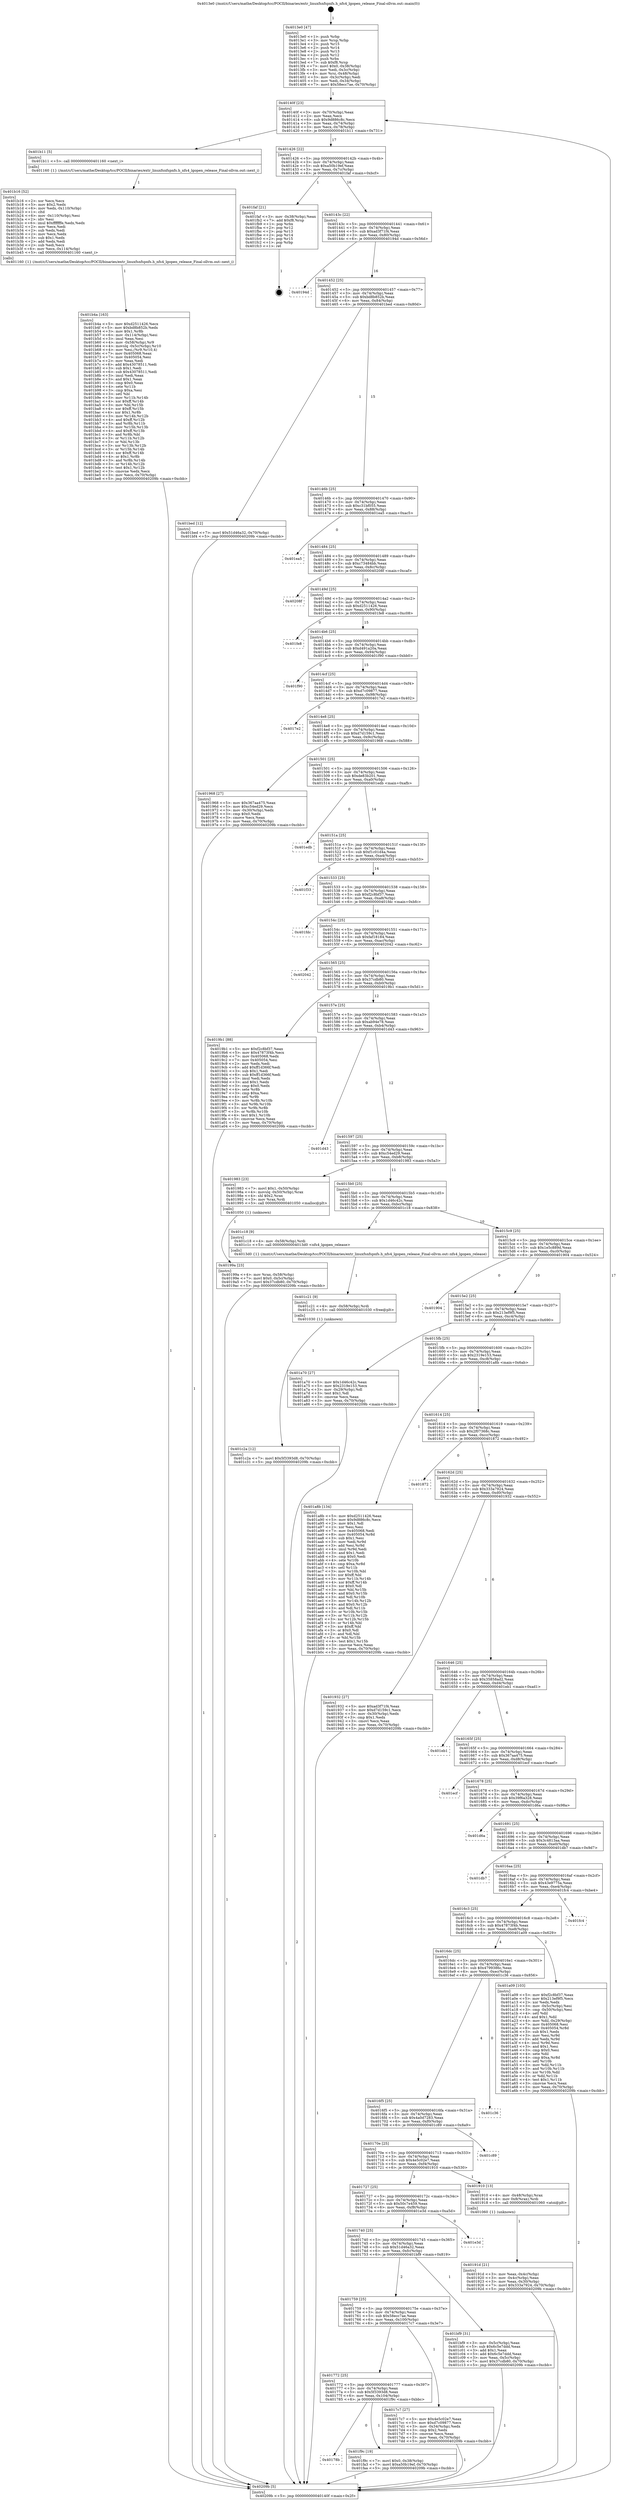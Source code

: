 digraph "0x4013e0" {
  label = "0x4013e0 (/mnt/c/Users/mathe/Desktop/tcc/POCII/binaries/extr_linuxfsnfspnfs.h_nfs4_lgopen_release_Final-ollvm.out::main(0))"
  labelloc = "t"
  node[shape=record]

  Entry [label="",width=0.3,height=0.3,shape=circle,fillcolor=black,style=filled]
  "0x40140f" [label="{
     0x40140f [23]\l
     | [instrs]\l
     &nbsp;&nbsp;0x40140f \<+3\>: mov -0x70(%rbp),%eax\l
     &nbsp;&nbsp;0x401412 \<+2\>: mov %eax,%ecx\l
     &nbsp;&nbsp;0x401414 \<+6\>: sub $0x9d886c8c,%ecx\l
     &nbsp;&nbsp;0x40141a \<+3\>: mov %eax,-0x74(%rbp)\l
     &nbsp;&nbsp;0x40141d \<+3\>: mov %ecx,-0x78(%rbp)\l
     &nbsp;&nbsp;0x401420 \<+6\>: je 0000000000401b11 \<main+0x731\>\l
  }"]
  "0x401b11" [label="{
     0x401b11 [5]\l
     | [instrs]\l
     &nbsp;&nbsp;0x401b11 \<+5\>: call 0000000000401160 \<next_i\>\l
     | [calls]\l
     &nbsp;&nbsp;0x401160 \{1\} (/mnt/c/Users/mathe/Desktop/tcc/POCII/binaries/extr_linuxfsnfspnfs.h_nfs4_lgopen_release_Final-ollvm.out::next_i)\l
  }"]
  "0x401426" [label="{
     0x401426 [22]\l
     | [instrs]\l
     &nbsp;&nbsp;0x401426 \<+5\>: jmp 000000000040142b \<main+0x4b\>\l
     &nbsp;&nbsp;0x40142b \<+3\>: mov -0x74(%rbp),%eax\l
     &nbsp;&nbsp;0x40142e \<+5\>: sub $0xa50b19ef,%eax\l
     &nbsp;&nbsp;0x401433 \<+3\>: mov %eax,-0x7c(%rbp)\l
     &nbsp;&nbsp;0x401436 \<+6\>: je 0000000000401faf \<main+0xbcf\>\l
  }"]
  Exit [label="",width=0.3,height=0.3,shape=circle,fillcolor=black,style=filled,peripheries=2]
  "0x401faf" [label="{
     0x401faf [21]\l
     | [instrs]\l
     &nbsp;&nbsp;0x401faf \<+3\>: mov -0x38(%rbp),%eax\l
     &nbsp;&nbsp;0x401fb2 \<+7\>: add $0xf8,%rsp\l
     &nbsp;&nbsp;0x401fb9 \<+1\>: pop %rbx\l
     &nbsp;&nbsp;0x401fba \<+2\>: pop %r12\l
     &nbsp;&nbsp;0x401fbc \<+2\>: pop %r13\l
     &nbsp;&nbsp;0x401fbe \<+2\>: pop %r14\l
     &nbsp;&nbsp;0x401fc0 \<+2\>: pop %r15\l
     &nbsp;&nbsp;0x401fc2 \<+1\>: pop %rbp\l
     &nbsp;&nbsp;0x401fc3 \<+1\>: ret\l
  }"]
  "0x40143c" [label="{
     0x40143c [22]\l
     | [instrs]\l
     &nbsp;&nbsp;0x40143c \<+5\>: jmp 0000000000401441 \<main+0x61\>\l
     &nbsp;&nbsp;0x401441 \<+3\>: mov -0x74(%rbp),%eax\l
     &nbsp;&nbsp;0x401444 \<+5\>: sub $0xad3f71f4,%eax\l
     &nbsp;&nbsp;0x401449 \<+3\>: mov %eax,-0x80(%rbp)\l
     &nbsp;&nbsp;0x40144c \<+6\>: je 000000000040194d \<main+0x56d\>\l
  }"]
  "0x40178b" [label="{
     0x40178b\l
  }", style=dashed]
  "0x40194d" [label="{
     0x40194d\l
  }", style=dashed]
  "0x401452" [label="{
     0x401452 [25]\l
     | [instrs]\l
     &nbsp;&nbsp;0x401452 \<+5\>: jmp 0000000000401457 \<main+0x77\>\l
     &nbsp;&nbsp;0x401457 \<+3\>: mov -0x74(%rbp),%eax\l
     &nbsp;&nbsp;0x40145a \<+5\>: sub $0xbd8b852b,%eax\l
     &nbsp;&nbsp;0x40145f \<+6\>: mov %eax,-0x84(%rbp)\l
     &nbsp;&nbsp;0x401465 \<+6\>: je 0000000000401bed \<main+0x80d\>\l
  }"]
  "0x401f9c" [label="{
     0x401f9c [19]\l
     | [instrs]\l
     &nbsp;&nbsp;0x401f9c \<+7\>: movl $0x0,-0x38(%rbp)\l
     &nbsp;&nbsp;0x401fa3 \<+7\>: movl $0xa50b19ef,-0x70(%rbp)\l
     &nbsp;&nbsp;0x401faa \<+5\>: jmp 000000000040209b \<main+0xcbb\>\l
  }"]
  "0x401bed" [label="{
     0x401bed [12]\l
     | [instrs]\l
     &nbsp;&nbsp;0x401bed \<+7\>: movl $0x51d46a32,-0x70(%rbp)\l
     &nbsp;&nbsp;0x401bf4 \<+5\>: jmp 000000000040209b \<main+0xcbb\>\l
  }"]
  "0x40146b" [label="{
     0x40146b [25]\l
     | [instrs]\l
     &nbsp;&nbsp;0x40146b \<+5\>: jmp 0000000000401470 \<main+0x90\>\l
     &nbsp;&nbsp;0x401470 \<+3\>: mov -0x74(%rbp),%eax\l
     &nbsp;&nbsp;0x401473 \<+5\>: sub $0xc31bf055,%eax\l
     &nbsp;&nbsp;0x401478 \<+6\>: mov %eax,-0x88(%rbp)\l
     &nbsp;&nbsp;0x40147e \<+6\>: je 0000000000401ea5 \<main+0xac5\>\l
  }"]
  "0x401c2a" [label="{
     0x401c2a [12]\l
     | [instrs]\l
     &nbsp;&nbsp;0x401c2a \<+7\>: movl $0x5f3393d8,-0x70(%rbp)\l
     &nbsp;&nbsp;0x401c31 \<+5\>: jmp 000000000040209b \<main+0xcbb\>\l
  }"]
  "0x401ea5" [label="{
     0x401ea5\l
  }", style=dashed]
  "0x401484" [label="{
     0x401484 [25]\l
     | [instrs]\l
     &nbsp;&nbsp;0x401484 \<+5\>: jmp 0000000000401489 \<main+0xa9\>\l
     &nbsp;&nbsp;0x401489 \<+3\>: mov -0x74(%rbp),%eax\l
     &nbsp;&nbsp;0x40148c \<+5\>: sub $0xc73484bb,%eax\l
     &nbsp;&nbsp;0x401491 \<+6\>: mov %eax,-0x8c(%rbp)\l
     &nbsp;&nbsp;0x401497 \<+6\>: je 000000000040208f \<main+0xcaf\>\l
  }"]
  "0x401c21" [label="{
     0x401c21 [9]\l
     | [instrs]\l
     &nbsp;&nbsp;0x401c21 \<+4\>: mov -0x58(%rbp),%rdi\l
     &nbsp;&nbsp;0x401c25 \<+5\>: call 0000000000401030 \<free@plt\>\l
     | [calls]\l
     &nbsp;&nbsp;0x401030 \{1\} (unknown)\l
  }"]
  "0x40208f" [label="{
     0x40208f\l
  }", style=dashed]
  "0x40149d" [label="{
     0x40149d [25]\l
     | [instrs]\l
     &nbsp;&nbsp;0x40149d \<+5\>: jmp 00000000004014a2 \<main+0xc2\>\l
     &nbsp;&nbsp;0x4014a2 \<+3\>: mov -0x74(%rbp),%eax\l
     &nbsp;&nbsp;0x4014a5 \<+5\>: sub $0xd2511426,%eax\l
     &nbsp;&nbsp;0x4014aa \<+6\>: mov %eax,-0x90(%rbp)\l
     &nbsp;&nbsp;0x4014b0 \<+6\>: je 0000000000401fe8 \<main+0xc08\>\l
  }"]
  "0x401b4a" [label="{
     0x401b4a [163]\l
     | [instrs]\l
     &nbsp;&nbsp;0x401b4a \<+5\>: mov $0xd2511426,%ecx\l
     &nbsp;&nbsp;0x401b4f \<+5\>: mov $0xbd8b852b,%edx\l
     &nbsp;&nbsp;0x401b54 \<+3\>: mov $0x1,%r8b\l
     &nbsp;&nbsp;0x401b57 \<+6\>: mov -0x114(%rbp),%esi\l
     &nbsp;&nbsp;0x401b5d \<+3\>: imul %eax,%esi\l
     &nbsp;&nbsp;0x401b60 \<+4\>: mov -0x58(%rbp),%r9\l
     &nbsp;&nbsp;0x401b64 \<+4\>: movslq -0x5c(%rbp),%r10\l
     &nbsp;&nbsp;0x401b68 \<+4\>: mov %esi,(%r9,%r10,4)\l
     &nbsp;&nbsp;0x401b6c \<+7\>: mov 0x405068,%eax\l
     &nbsp;&nbsp;0x401b73 \<+7\>: mov 0x405054,%esi\l
     &nbsp;&nbsp;0x401b7a \<+2\>: mov %eax,%edi\l
     &nbsp;&nbsp;0x401b7c \<+6\>: add $0x43078511,%edi\l
     &nbsp;&nbsp;0x401b82 \<+3\>: sub $0x1,%edi\l
     &nbsp;&nbsp;0x401b85 \<+6\>: sub $0x43078511,%edi\l
     &nbsp;&nbsp;0x401b8b \<+3\>: imul %edi,%eax\l
     &nbsp;&nbsp;0x401b8e \<+3\>: and $0x1,%eax\l
     &nbsp;&nbsp;0x401b91 \<+3\>: cmp $0x0,%eax\l
     &nbsp;&nbsp;0x401b94 \<+4\>: sete %r11b\l
     &nbsp;&nbsp;0x401b98 \<+3\>: cmp $0xa,%esi\l
     &nbsp;&nbsp;0x401b9b \<+3\>: setl %bl\l
     &nbsp;&nbsp;0x401b9e \<+3\>: mov %r11b,%r14b\l
     &nbsp;&nbsp;0x401ba1 \<+4\>: xor $0xff,%r14b\l
     &nbsp;&nbsp;0x401ba5 \<+3\>: mov %bl,%r15b\l
     &nbsp;&nbsp;0x401ba8 \<+4\>: xor $0xff,%r15b\l
     &nbsp;&nbsp;0x401bac \<+4\>: xor $0x1,%r8b\l
     &nbsp;&nbsp;0x401bb0 \<+3\>: mov %r14b,%r12b\l
     &nbsp;&nbsp;0x401bb3 \<+4\>: and $0xff,%r12b\l
     &nbsp;&nbsp;0x401bb7 \<+3\>: and %r8b,%r11b\l
     &nbsp;&nbsp;0x401bba \<+3\>: mov %r15b,%r13b\l
     &nbsp;&nbsp;0x401bbd \<+4\>: and $0xff,%r13b\l
     &nbsp;&nbsp;0x401bc1 \<+3\>: and %r8b,%bl\l
     &nbsp;&nbsp;0x401bc4 \<+3\>: or %r11b,%r12b\l
     &nbsp;&nbsp;0x401bc7 \<+3\>: or %bl,%r13b\l
     &nbsp;&nbsp;0x401bca \<+3\>: xor %r13b,%r12b\l
     &nbsp;&nbsp;0x401bcd \<+3\>: or %r15b,%r14b\l
     &nbsp;&nbsp;0x401bd0 \<+4\>: xor $0xff,%r14b\l
     &nbsp;&nbsp;0x401bd4 \<+4\>: or $0x1,%r8b\l
     &nbsp;&nbsp;0x401bd8 \<+3\>: and %r8b,%r14b\l
     &nbsp;&nbsp;0x401bdb \<+3\>: or %r14b,%r12b\l
     &nbsp;&nbsp;0x401bde \<+4\>: test $0x1,%r12b\l
     &nbsp;&nbsp;0x401be2 \<+3\>: cmovne %edx,%ecx\l
     &nbsp;&nbsp;0x401be5 \<+3\>: mov %ecx,-0x70(%rbp)\l
     &nbsp;&nbsp;0x401be8 \<+5\>: jmp 000000000040209b \<main+0xcbb\>\l
  }"]
  "0x401fe8" [label="{
     0x401fe8\l
  }", style=dashed]
  "0x4014b6" [label="{
     0x4014b6 [25]\l
     | [instrs]\l
     &nbsp;&nbsp;0x4014b6 \<+5\>: jmp 00000000004014bb \<main+0xdb\>\l
     &nbsp;&nbsp;0x4014bb \<+3\>: mov -0x74(%rbp),%eax\l
     &nbsp;&nbsp;0x4014be \<+5\>: sub $0xd491a20a,%eax\l
     &nbsp;&nbsp;0x4014c3 \<+6\>: mov %eax,-0x94(%rbp)\l
     &nbsp;&nbsp;0x4014c9 \<+6\>: je 0000000000401f90 \<main+0xbb0\>\l
  }"]
  "0x401b16" [label="{
     0x401b16 [52]\l
     | [instrs]\l
     &nbsp;&nbsp;0x401b16 \<+2\>: xor %ecx,%ecx\l
     &nbsp;&nbsp;0x401b18 \<+5\>: mov $0x2,%edx\l
     &nbsp;&nbsp;0x401b1d \<+6\>: mov %edx,-0x110(%rbp)\l
     &nbsp;&nbsp;0x401b23 \<+1\>: cltd\l
     &nbsp;&nbsp;0x401b24 \<+6\>: mov -0x110(%rbp),%esi\l
     &nbsp;&nbsp;0x401b2a \<+2\>: idiv %esi\l
     &nbsp;&nbsp;0x401b2c \<+6\>: imul $0xfffffffe,%edx,%edx\l
     &nbsp;&nbsp;0x401b32 \<+2\>: mov %ecx,%edi\l
     &nbsp;&nbsp;0x401b34 \<+2\>: sub %edx,%edi\l
     &nbsp;&nbsp;0x401b36 \<+2\>: mov %ecx,%edx\l
     &nbsp;&nbsp;0x401b38 \<+3\>: sub $0x1,%edx\l
     &nbsp;&nbsp;0x401b3b \<+2\>: add %edx,%edi\l
     &nbsp;&nbsp;0x401b3d \<+2\>: sub %edi,%ecx\l
     &nbsp;&nbsp;0x401b3f \<+6\>: mov %ecx,-0x114(%rbp)\l
     &nbsp;&nbsp;0x401b45 \<+5\>: call 0000000000401160 \<next_i\>\l
     | [calls]\l
     &nbsp;&nbsp;0x401160 \{1\} (/mnt/c/Users/mathe/Desktop/tcc/POCII/binaries/extr_linuxfsnfspnfs.h_nfs4_lgopen_release_Final-ollvm.out::next_i)\l
  }"]
  "0x401f90" [label="{
     0x401f90\l
  }", style=dashed]
  "0x4014cf" [label="{
     0x4014cf [25]\l
     | [instrs]\l
     &nbsp;&nbsp;0x4014cf \<+5\>: jmp 00000000004014d4 \<main+0xf4\>\l
     &nbsp;&nbsp;0x4014d4 \<+3\>: mov -0x74(%rbp),%eax\l
     &nbsp;&nbsp;0x4014d7 \<+5\>: sub $0xd7c09877,%eax\l
     &nbsp;&nbsp;0x4014dc \<+6\>: mov %eax,-0x98(%rbp)\l
     &nbsp;&nbsp;0x4014e2 \<+6\>: je 00000000004017e2 \<main+0x402\>\l
  }"]
  "0x40199a" [label="{
     0x40199a [23]\l
     | [instrs]\l
     &nbsp;&nbsp;0x40199a \<+4\>: mov %rax,-0x58(%rbp)\l
     &nbsp;&nbsp;0x40199e \<+7\>: movl $0x0,-0x5c(%rbp)\l
     &nbsp;&nbsp;0x4019a5 \<+7\>: movl $0x37cdb80,-0x70(%rbp)\l
     &nbsp;&nbsp;0x4019ac \<+5\>: jmp 000000000040209b \<main+0xcbb\>\l
  }"]
  "0x4017e2" [label="{
     0x4017e2\l
  }", style=dashed]
  "0x4014e8" [label="{
     0x4014e8 [25]\l
     | [instrs]\l
     &nbsp;&nbsp;0x4014e8 \<+5\>: jmp 00000000004014ed \<main+0x10d\>\l
     &nbsp;&nbsp;0x4014ed \<+3\>: mov -0x74(%rbp),%eax\l
     &nbsp;&nbsp;0x4014f0 \<+5\>: sub $0xd7d159c1,%eax\l
     &nbsp;&nbsp;0x4014f5 \<+6\>: mov %eax,-0x9c(%rbp)\l
     &nbsp;&nbsp;0x4014fb \<+6\>: je 0000000000401968 \<main+0x588\>\l
  }"]
  "0x40191d" [label="{
     0x40191d [21]\l
     | [instrs]\l
     &nbsp;&nbsp;0x40191d \<+3\>: mov %eax,-0x4c(%rbp)\l
     &nbsp;&nbsp;0x401920 \<+3\>: mov -0x4c(%rbp),%eax\l
     &nbsp;&nbsp;0x401923 \<+3\>: mov %eax,-0x30(%rbp)\l
     &nbsp;&nbsp;0x401926 \<+7\>: movl $0x333a7924,-0x70(%rbp)\l
     &nbsp;&nbsp;0x40192d \<+5\>: jmp 000000000040209b \<main+0xcbb\>\l
  }"]
  "0x401968" [label="{
     0x401968 [27]\l
     | [instrs]\l
     &nbsp;&nbsp;0x401968 \<+5\>: mov $0x367aa475,%eax\l
     &nbsp;&nbsp;0x40196d \<+5\>: mov $0xc54ed29,%ecx\l
     &nbsp;&nbsp;0x401972 \<+3\>: mov -0x30(%rbp),%edx\l
     &nbsp;&nbsp;0x401975 \<+3\>: cmp $0x0,%edx\l
     &nbsp;&nbsp;0x401978 \<+3\>: cmove %ecx,%eax\l
     &nbsp;&nbsp;0x40197b \<+3\>: mov %eax,-0x70(%rbp)\l
     &nbsp;&nbsp;0x40197e \<+5\>: jmp 000000000040209b \<main+0xcbb\>\l
  }"]
  "0x401501" [label="{
     0x401501 [25]\l
     | [instrs]\l
     &nbsp;&nbsp;0x401501 \<+5\>: jmp 0000000000401506 \<main+0x126\>\l
     &nbsp;&nbsp;0x401506 \<+3\>: mov -0x74(%rbp),%eax\l
     &nbsp;&nbsp;0x401509 \<+5\>: sub $0xde83b201,%eax\l
     &nbsp;&nbsp;0x40150e \<+6\>: mov %eax,-0xa0(%rbp)\l
     &nbsp;&nbsp;0x401514 \<+6\>: je 0000000000401edb \<main+0xafb\>\l
  }"]
  "0x4013e0" [label="{
     0x4013e0 [47]\l
     | [instrs]\l
     &nbsp;&nbsp;0x4013e0 \<+1\>: push %rbp\l
     &nbsp;&nbsp;0x4013e1 \<+3\>: mov %rsp,%rbp\l
     &nbsp;&nbsp;0x4013e4 \<+2\>: push %r15\l
     &nbsp;&nbsp;0x4013e6 \<+2\>: push %r14\l
     &nbsp;&nbsp;0x4013e8 \<+2\>: push %r13\l
     &nbsp;&nbsp;0x4013ea \<+2\>: push %r12\l
     &nbsp;&nbsp;0x4013ec \<+1\>: push %rbx\l
     &nbsp;&nbsp;0x4013ed \<+7\>: sub $0xf8,%rsp\l
     &nbsp;&nbsp;0x4013f4 \<+7\>: movl $0x0,-0x38(%rbp)\l
     &nbsp;&nbsp;0x4013fb \<+3\>: mov %edi,-0x3c(%rbp)\l
     &nbsp;&nbsp;0x4013fe \<+4\>: mov %rsi,-0x48(%rbp)\l
     &nbsp;&nbsp;0x401402 \<+3\>: mov -0x3c(%rbp),%edi\l
     &nbsp;&nbsp;0x401405 \<+3\>: mov %edi,-0x34(%rbp)\l
     &nbsp;&nbsp;0x401408 \<+7\>: movl $0x58ecc7ae,-0x70(%rbp)\l
  }"]
  "0x401edb" [label="{
     0x401edb\l
  }", style=dashed]
  "0x40151a" [label="{
     0x40151a [25]\l
     | [instrs]\l
     &nbsp;&nbsp;0x40151a \<+5\>: jmp 000000000040151f \<main+0x13f\>\l
     &nbsp;&nbsp;0x40151f \<+3\>: mov -0x74(%rbp),%eax\l
     &nbsp;&nbsp;0x401522 \<+5\>: sub $0xf1c01d4a,%eax\l
     &nbsp;&nbsp;0x401527 \<+6\>: mov %eax,-0xa4(%rbp)\l
     &nbsp;&nbsp;0x40152d \<+6\>: je 0000000000401f33 \<main+0xb53\>\l
  }"]
  "0x40209b" [label="{
     0x40209b [5]\l
     | [instrs]\l
     &nbsp;&nbsp;0x40209b \<+5\>: jmp 000000000040140f \<main+0x2f\>\l
  }"]
  "0x401f33" [label="{
     0x401f33\l
  }", style=dashed]
  "0x401533" [label="{
     0x401533 [25]\l
     | [instrs]\l
     &nbsp;&nbsp;0x401533 \<+5\>: jmp 0000000000401538 \<main+0x158\>\l
     &nbsp;&nbsp;0x401538 \<+3\>: mov -0x74(%rbp),%eax\l
     &nbsp;&nbsp;0x40153b \<+5\>: sub $0xf2c8bf37,%eax\l
     &nbsp;&nbsp;0x401540 \<+6\>: mov %eax,-0xa8(%rbp)\l
     &nbsp;&nbsp;0x401546 \<+6\>: je 0000000000401fdc \<main+0xbfc\>\l
  }"]
  "0x401772" [label="{
     0x401772 [25]\l
     | [instrs]\l
     &nbsp;&nbsp;0x401772 \<+5\>: jmp 0000000000401777 \<main+0x397\>\l
     &nbsp;&nbsp;0x401777 \<+3\>: mov -0x74(%rbp),%eax\l
     &nbsp;&nbsp;0x40177a \<+5\>: sub $0x5f3393d8,%eax\l
     &nbsp;&nbsp;0x40177f \<+6\>: mov %eax,-0x104(%rbp)\l
     &nbsp;&nbsp;0x401785 \<+6\>: je 0000000000401f9c \<main+0xbbc\>\l
  }"]
  "0x401fdc" [label="{
     0x401fdc\l
  }", style=dashed]
  "0x40154c" [label="{
     0x40154c [25]\l
     | [instrs]\l
     &nbsp;&nbsp;0x40154c \<+5\>: jmp 0000000000401551 \<main+0x171\>\l
     &nbsp;&nbsp;0x401551 \<+3\>: mov -0x74(%rbp),%eax\l
     &nbsp;&nbsp;0x401554 \<+5\>: sub $0xfaf18184,%eax\l
     &nbsp;&nbsp;0x401559 \<+6\>: mov %eax,-0xac(%rbp)\l
     &nbsp;&nbsp;0x40155f \<+6\>: je 0000000000402042 \<main+0xc62\>\l
  }"]
  "0x4017c7" [label="{
     0x4017c7 [27]\l
     | [instrs]\l
     &nbsp;&nbsp;0x4017c7 \<+5\>: mov $0x4e5c02e7,%eax\l
     &nbsp;&nbsp;0x4017cc \<+5\>: mov $0xd7c09877,%ecx\l
     &nbsp;&nbsp;0x4017d1 \<+3\>: mov -0x34(%rbp),%edx\l
     &nbsp;&nbsp;0x4017d4 \<+3\>: cmp $0x2,%edx\l
     &nbsp;&nbsp;0x4017d7 \<+3\>: cmovne %ecx,%eax\l
     &nbsp;&nbsp;0x4017da \<+3\>: mov %eax,-0x70(%rbp)\l
     &nbsp;&nbsp;0x4017dd \<+5\>: jmp 000000000040209b \<main+0xcbb\>\l
  }"]
  "0x402042" [label="{
     0x402042\l
  }", style=dashed]
  "0x401565" [label="{
     0x401565 [25]\l
     | [instrs]\l
     &nbsp;&nbsp;0x401565 \<+5\>: jmp 000000000040156a \<main+0x18a\>\l
     &nbsp;&nbsp;0x40156a \<+3\>: mov -0x74(%rbp),%eax\l
     &nbsp;&nbsp;0x40156d \<+5\>: sub $0x37cdb80,%eax\l
     &nbsp;&nbsp;0x401572 \<+6\>: mov %eax,-0xb0(%rbp)\l
     &nbsp;&nbsp;0x401578 \<+6\>: je 00000000004019b1 \<main+0x5d1\>\l
  }"]
  "0x401759" [label="{
     0x401759 [25]\l
     | [instrs]\l
     &nbsp;&nbsp;0x401759 \<+5\>: jmp 000000000040175e \<main+0x37e\>\l
     &nbsp;&nbsp;0x40175e \<+3\>: mov -0x74(%rbp),%eax\l
     &nbsp;&nbsp;0x401761 \<+5\>: sub $0x58ecc7ae,%eax\l
     &nbsp;&nbsp;0x401766 \<+6\>: mov %eax,-0x100(%rbp)\l
     &nbsp;&nbsp;0x40176c \<+6\>: je 00000000004017c7 \<main+0x3e7\>\l
  }"]
  "0x4019b1" [label="{
     0x4019b1 [88]\l
     | [instrs]\l
     &nbsp;&nbsp;0x4019b1 \<+5\>: mov $0xf2c8bf37,%eax\l
     &nbsp;&nbsp;0x4019b6 \<+5\>: mov $0x47873f4b,%ecx\l
     &nbsp;&nbsp;0x4019bb \<+7\>: mov 0x405068,%edx\l
     &nbsp;&nbsp;0x4019c2 \<+7\>: mov 0x405054,%esi\l
     &nbsp;&nbsp;0x4019c9 \<+2\>: mov %edx,%edi\l
     &nbsp;&nbsp;0x4019cb \<+6\>: add $0xff1d366f,%edi\l
     &nbsp;&nbsp;0x4019d1 \<+3\>: sub $0x1,%edi\l
     &nbsp;&nbsp;0x4019d4 \<+6\>: sub $0xff1d366f,%edi\l
     &nbsp;&nbsp;0x4019da \<+3\>: imul %edi,%edx\l
     &nbsp;&nbsp;0x4019dd \<+3\>: and $0x1,%edx\l
     &nbsp;&nbsp;0x4019e0 \<+3\>: cmp $0x0,%edx\l
     &nbsp;&nbsp;0x4019e3 \<+4\>: sete %r8b\l
     &nbsp;&nbsp;0x4019e7 \<+3\>: cmp $0xa,%esi\l
     &nbsp;&nbsp;0x4019ea \<+4\>: setl %r9b\l
     &nbsp;&nbsp;0x4019ee \<+3\>: mov %r8b,%r10b\l
     &nbsp;&nbsp;0x4019f1 \<+3\>: and %r9b,%r10b\l
     &nbsp;&nbsp;0x4019f4 \<+3\>: xor %r9b,%r8b\l
     &nbsp;&nbsp;0x4019f7 \<+3\>: or %r8b,%r10b\l
     &nbsp;&nbsp;0x4019fa \<+4\>: test $0x1,%r10b\l
     &nbsp;&nbsp;0x4019fe \<+3\>: cmovne %ecx,%eax\l
     &nbsp;&nbsp;0x401a01 \<+3\>: mov %eax,-0x70(%rbp)\l
     &nbsp;&nbsp;0x401a04 \<+5\>: jmp 000000000040209b \<main+0xcbb\>\l
  }"]
  "0x40157e" [label="{
     0x40157e [25]\l
     | [instrs]\l
     &nbsp;&nbsp;0x40157e \<+5\>: jmp 0000000000401583 \<main+0x1a3\>\l
     &nbsp;&nbsp;0x401583 \<+3\>: mov -0x74(%rbp),%eax\l
     &nbsp;&nbsp;0x401586 \<+5\>: sub $0xab94e78,%eax\l
     &nbsp;&nbsp;0x40158b \<+6\>: mov %eax,-0xb4(%rbp)\l
     &nbsp;&nbsp;0x401591 \<+6\>: je 0000000000401d43 \<main+0x963\>\l
  }"]
  "0x401bf9" [label="{
     0x401bf9 [31]\l
     | [instrs]\l
     &nbsp;&nbsp;0x401bf9 \<+3\>: mov -0x5c(%rbp),%eax\l
     &nbsp;&nbsp;0x401bfc \<+5\>: sub $0x6c5e7ddd,%eax\l
     &nbsp;&nbsp;0x401c01 \<+3\>: add $0x1,%eax\l
     &nbsp;&nbsp;0x401c04 \<+5\>: add $0x6c5e7ddd,%eax\l
     &nbsp;&nbsp;0x401c09 \<+3\>: mov %eax,-0x5c(%rbp)\l
     &nbsp;&nbsp;0x401c0c \<+7\>: movl $0x37cdb80,-0x70(%rbp)\l
     &nbsp;&nbsp;0x401c13 \<+5\>: jmp 000000000040209b \<main+0xcbb\>\l
  }"]
  "0x401d43" [label="{
     0x401d43\l
  }", style=dashed]
  "0x401597" [label="{
     0x401597 [25]\l
     | [instrs]\l
     &nbsp;&nbsp;0x401597 \<+5\>: jmp 000000000040159c \<main+0x1bc\>\l
     &nbsp;&nbsp;0x40159c \<+3\>: mov -0x74(%rbp),%eax\l
     &nbsp;&nbsp;0x40159f \<+5\>: sub $0xc54ed29,%eax\l
     &nbsp;&nbsp;0x4015a4 \<+6\>: mov %eax,-0xb8(%rbp)\l
     &nbsp;&nbsp;0x4015aa \<+6\>: je 0000000000401983 \<main+0x5a3\>\l
  }"]
  "0x401740" [label="{
     0x401740 [25]\l
     | [instrs]\l
     &nbsp;&nbsp;0x401740 \<+5\>: jmp 0000000000401745 \<main+0x365\>\l
     &nbsp;&nbsp;0x401745 \<+3\>: mov -0x74(%rbp),%eax\l
     &nbsp;&nbsp;0x401748 \<+5\>: sub $0x51d46a32,%eax\l
     &nbsp;&nbsp;0x40174d \<+6\>: mov %eax,-0xfc(%rbp)\l
     &nbsp;&nbsp;0x401753 \<+6\>: je 0000000000401bf9 \<main+0x819\>\l
  }"]
  "0x401983" [label="{
     0x401983 [23]\l
     | [instrs]\l
     &nbsp;&nbsp;0x401983 \<+7\>: movl $0x1,-0x50(%rbp)\l
     &nbsp;&nbsp;0x40198a \<+4\>: movslq -0x50(%rbp),%rax\l
     &nbsp;&nbsp;0x40198e \<+4\>: shl $0x2,%rax\l
     &nbsp;&nbsp;0x401992 \<+3\>: mov %rax,%rdi\l
     &nbsp;&nbsp;0x401995 \<+5\>: call 0000000000401050 \<malloc@plt\>\l
     | [calls]\l
     &nbsp;&nbsp;0x401050 \{1\} (unknown)\l
  }"]
  "0x4015b0" [label="{
     0x4015b0 [25]\l
     | [instrs]\l
     &nbsp;&nbsp;0x4015b0 \<+5\>: jmp 00000000004015b5 \<main+0x1d5\>\l
     &nbsp;&nbsp;0x4015b5 \<+3\>: mov -0x74(%rbp),%eax\l
     &nbsp;&nbsp;0x4015b8 \<+5\>: sub $0x1d46c42c,%eax\l
     &nbsp;&nbsp;0x4015bd \<+6\>: mov %eax,-0xbc(%rbp)\l
     &nbsp;&nbsp;0x4015c3 \<+6\>: je 0000000000401c18 \<main+0x838\>\l
  }"]
  "0x401e3d" [label="{
     0x401e3d\l
  }", style=dashed]
  "0x401c18" [label="{
     0x401c18 [9]\l
     | [instrs]\l
     &nbsp;&nbsp;0x401c18 \<+4\>: mov -0x58(%rbp),%rdi\l
     &nbsp;&nbsp;0x401c1c \<+5\>: call 00000000004013d0 \<nfs4_lgopen_release\>\l
     | [calls]\l
     &nbsp;&nbsp;0x4013d0 \{1\} (/mnt/c/Users/mathe/Desktop/tcc/POCII/binaries/extr_linuxfsnfspnfs.h_nfs4_lgopen_release_Final-ollvm.out::nfs4_lgopen_release)\l
  }"]
  "0x4015c9" [label="{
     0x4015c9 [25]\l
     | [instrs]\l
     &nbsp;&nbsp;0x4015c9 \<+5\>: jmp 00000000004015ce \<main+0x1ee\>\l
     &nbsp;&nbsp;0x4015ce \<+3\>: mov -0x74(%rbp),%eax\l
     &nbsp;&nbsp;0x4015d1 \<+5\>: sub $0x1e5c889d,%eax\l
     &nbsp;&nbsp;0x4015d6 \<+6\>: mov %eax,-0xc0(%rbp)\l
     &nbsp;&nbsp;0x4015dc \<+6\>: je 0000000000401904 \<main+0x524\>\l
  }"]
  "0x401727" [label="{
     0x401727 [25]\l
     | [instrs]\l
     &nbsp;&nbsp;0x401727 \<+5\>: jmp 000000000040172c \<main+0x34c\>\l
     &nbsp;&nbsp;0x40172c \<+3\>: mov -0x74(%rbp),%eax\l
     &nbsp;&nbsp;0x40172f \<+5\>: sub $0x50c7e459,%eax\l
     &nbsp;&nbsp;0x401734 \<+6\>: mov %eax,-0xf8(%rbp)\l
     &nbsp;&nbsp;0x40173a \<+6\>: je 0000000000401e3d \<main+0xa5d\>\l
  }"]
  "0x401904" [label="{
     0x401904\l
  }", style=dashed]
  "0x4015e2" [label="{
     0x4015e2 [25]\l
     | [instrs]\l
     &nbsp;&nbsp;0x4015e2 \<+5\>: jmp 00000000004015e7 \<main+0x207\>\l
     &nbsp;&nbsp;0x4015e7 \<+3\>: mov -0x74(%rbp),%eax\l
     &nbsp;&nbsp;0x4015ea \<+5\>: sub $0x213ef9f5,%eax\l
     &nbsp;&nbsp;0x4015ef \<+6\>: mov %eax,-0xc4(%rbp)\l
     &nbsp;&nbsp;0x4015f5 \<+6\>: je 0000000000401a70 \<main+0x690\>\l
  }"]
  "0x401910" [label="{
     0x401910 [13]\l
     | [instrs]\l
     &nbsp;&nbsp;0x401910 \<+4\>: mov -0x48(%rbp),%rax\l
     &nbsp;&nbsp;0x401914 \<+4\>: mov 0x8(%rax),%rdi\l
     &nbsp;&nbsp;0x401918 \<+5\>: call 0000000000401060 \<atoi@plt\>\l
     | [calls]\l
     &nbsp;&nbsp;0x401060 \{1\} (unknown)\l
  }"]
  "0x401a70" [label="{
     0x401a70 [27]\l
     | [instrs]\l
     &nbsp;&nbsp;0x401a70 \<+5\>: mov $0x1d46c42c,%eax\l
     &nbsp;&nbsp;0x401a75 \<+5\>: mov $0x2319e153,%ecx\l
     &nbsp;&nbsp;0x401a7a \<+3\>: mov -0x29(%rbp),%dl\l
     &nbsp;&nbsp;0x401a7d \<+3\>: test $0x1,%dl\l
     &nbsp;&nbsp;0x401a80 \<+3\>: cmovne %ecx,%eax\l
     &nbsp;&nbsp;0x401a83 \<+3\>: mov %eax,-0x70(%rbp)\l
     &nbsp;&nbsp;0x401a86 \<+5\>: jmp 000000000040209b \<main+0xcbb\>\l
  }"]
  "0x4015fb" [label="{
     0x4015fb [25]\l
     | [instrs]\l
     &nbsp;&nbsp;0x4015fb \<+5\>: jmp 0000000000401600 \<main+0x220\>\l
     &nbsp;&nbsp;0x401600 \<+3\>: mov -0x74(%rbp),%eax\l
     &nbsp;&nbsp;0x401603 \<+5\>: sub $0x2319e153,%eax\l
     &nbsp;&nbsp;0x401608 \<+6\>: mov %eax,-0xc8(%rbp)\l
     &nbsp;&nbsp;0x40160e \<+6\>: je 0000000000401a8b \<main+0x6ab\>\l
  }"]
  "0x40170e" [label="{
     0x40170e [25]\l
     | [instrs]\l
     &nbsp;&nbsp;0x40170e \<+5\>: jmp 0000000000401713 \<main+0x333\>\l
     &nbsp;&nbsp;0x401713 \<+3\>: mov -0x74(%rbp),%eax\l
     &nbsp;&nbsp;0x401716 \<+5\>: sub $0x4e5c02e7,%eax\l
     &nbsp;&nbsp;0x40171b \<+6\>: mov %eax,-0xf4(%rbp)\l
     &nbsp;&nbsp;0x401721 \<+6\>: je 0000000000401910 \<main+0x530\>\l
  }"]
  "0x401a8b" [label="{
     0x401a8b [134]\l
     | [instrs]\l
     &nbsp;&nbsp;0x401a8b \<+5\>: mov $0xd2511426,%eax\l
     &nbsp;&nbsp;0x401a90 \<+5\>: mov $0x9d886c8c,%ecx\l
     &nbsp;&nbsp;0x401a95 \<+2\>: mov $0x1,%dl\l
     &nbsp;&nbsp;0x401a97 \<+2\>: xor %esi,%esi\l
     &nbsp;&nbsp;0x401a99 \<+7\>: mov 0x405068,%edi\l
     &nbsp;&nbsp;0x401aa0 \<+8\>: mov 0x405054,%r8d\l
     &nbsp;&nbsp;0x401aa8 \<+3\>: sub $0x1,%esi\l
     &nbsp;&nbsp;0x401aab \<+3\>: mov %edi,%r9d\l
     &nbsp;&nbsp;0x401aae \<+3\>: add %esi,%r9d\l
     &nbsp;&nbsp;0x401ab1 \<+4\>: imul %r9d,%edi\l
     &nbsp;&nbsp;0x401ab5 \<+3\>: and $0x1,%edi\l
     &nbsp;&nbsp;0x401ab8 \<+3\>: cmp $0x0,%edi\l
     &nbsp;&nbsp;0x401abb \<+4\>: sete %r10b\l
     &nbsp;&nbsp;0x401abf \<+4\>: cmp $0xa,%r8d\l
     &nbsp;&nbsp;0x401ac3 \<+4\>: setl %r11b\l
     &nbsp;&nbsp;0x401ac7 \<+3\>: mov %r10b,%bl\l
     &nbsp;&nbsp;0x401aca \<+3\>: xor $0xff,%bl\l
     &nbsp;&nbsp;0x401acd \<+3\>: mov %r11b,%r14b\l
     &nbsp;&nbsp;0x401ad0 \<+4\>: xor $0xff,%r14b\l
     &nbsp;&nbsp;0x401ad4 \<+3\>: xor $0x0,%dl\l
     &nbsp;&nbsp;0x401ad7 \<+3\>: mov %bl,%r15b\l
     &nbsp;&nbsp;0x401ada \<+4\>: and $0x0,%r15b\l
     &nbsp;&nbsp;0x401ade \<+3\>: and %dl,%r10b\l
     &nbsp;&nbsp;0x401ae1 \<+3\>: mov %r14b,%r12b\l
     &nbsp;&nbsp;0x401ae4 \<+4\>: and $0x0,%r12b\l
     &nbsp;&nbsp;0x401ae8 \<+3\>: and %dl,%r11b\l
     &nbsp;&nbsp;0x401aeb \<+3\>: or %r10b,%r15b\l
     &nbsp;&nbsp;0x401aee \<+3\>: or %r11b,%r12b\l
     &nbsp;&nbsp;0x401af1 \<+3\>: xor %r12b,%r15b\l
     &nbsp;&nbsp;0x401af4 \<+3\>: or %r14b,%bl\l
     &nbsp;&nbsp;0x401af7 \<+3\>: xor $0xff,%bl\l
     &nbsp;&nbsp;0x401afa \<+3\>: or $0x0,%dl\l
     &nbsp;&nbsp;0x401afd \<+2\>: and %dl,%bl\l
     &nbsp;&nbsp;0x401aff \<+3\>: or %bl,%r15b\l
     &nbsp;&nbsp;0x401b02 \<+4\>: test $0x1,%r15b\l
     &nbsp;&nbsp;0x401b06 \<+3\>: cmovne %ecx,%eax\l
     &nbsp;&nbsp;0x401b09 \<+3\>: mov %eax,-0x70(%rbp)\l
     &nbsp;&nbsp;0x401b0c \<+5\>: jmp 000000000040209b \<main+0xcbb\>\l
  }"]
  "0x401614" [label="{
     0x401614 [25]\l
     | [instrs]\l
     &nbsp;&nbsp;0x401614 \<+5\>: jmp 0000000000401619 \<main+0x239\>\l
     &nbsp;&nbsp;0x401619 \<+3\>: mov -0x74(%rbp),%eax\l
     &nbsp;&nbsp;0x40161c \<+5\>: sub $0x2f07368c,%eax\l
     &nbsp;&nbsp;0x401621 \<+6\>: mov %eax,-0xcc(%rbp)\l
     &nbsp;&nbsp;0x401627 \<+6\>: je 0000000000401872 \<main+0x492\>\l
  }"]
  "0x401c89" [label="{
     0x401c89\l
  }", style=dashed]
  "0x401872" [label="{
     0x401872\l
  }", style=dashed]
  "0x40162d" [label="{
     0x40162d [25]\l
     | [instrs]\l
     &nbsp;&nbsp;0x40162d \<+5\>: jmp 0000000000401632 \<main+0x252\>\l
     &nbsp;&nbsp;0x401632 \<+3\>: mov -0x74(%rbp),%eax\l
     &nbsp;&nbsp;0x401635 \<+5\>: sub $0x333a7924,%eax\l
     &nbsp;&nbsp;0x40163a \<+6\>: mov %eax,-0xd0(%rbp)\l
     &nbsp;&nbsp;0x401640 \<+6\>: je 0000000000401932 \<main+0x552\>\l
  }"]
  "0x4016f5" [label="{
     0x4016f5 [25]\l
     | [instrs]\l
     &nbsp;&nbsp;0x4016f5 \<+5\>: jmp 00000000004016fa \<main+0x31a\>\l
     &nbsp;&nbsp;0x4016fa \<+3\>: mov -0x74(%rbp),%eax\l
     &nbsp;&nbsp;0x4016fd \<+5\>: sub $0x4a0d7283,%eax\l
     &nbsp;&nbsp;0x401702 \<+6\>: mov %eax,-0xf0(%rbp)\l
     &nbsp;&nbsp;0x401708 \<+6\>: je 0000000000401c89 \<main+0x8a9\>\l
  }"]
  "0x401932" [label="{
     0x401932 [27]\l
     | [instrs]\l
     &nbsp;&nbsp;0x401932 \<+5\>: mov $0xad3f71f4,%eax\l
     &nbsp;&nbsp;0x401937 \<+5\>: mov $0xd7d159c1,%ecx\l
     &nbsp;&nbsp;0x40193c \<+3\>: mov -0x30(%rbp),%edx\l
     &nbsp;&nbsp;0x40193f \<+3\>: cmp $0x1,%edx\l
     &nbsp;&nbsp;0x401942 \<+3\>: cmovl %ecx,%eax\l
     &nbsp;&nbsp;0x401945 \<+3\>: mov %eax,-0x70(%rbp)\l
     &nbsp;&nbsp;0x401948 \<+5\>: jmp 000000000040209b \<main+0xcbb\>\l
  }"]
  "0x401646" [label="{
     0x401646 [25]\l
     | [instrs]\l
     &nbsp;&nbsp;0x401646 \<+5\>: jmp 000000000040164b \<main+0x26b\>\l
     &nbsp;&nbsp;0x40164b \<+3\>: mov -0x74(%rbp),%eax\l
     &nbsp;&nbsp;0x40164e \<+5\>: sub $0x35858ad2,%eax\l
     &nbsp;&nbsp;0x401653 \<+6\>: mov %eax,-0xd4(%rbp)\l
     &nbsp;&nbsp;0x401659 \<+6\>: je 0000000000401eb1 \<main+0xad1\>\l
  }"]
  "0x401c36" [label="{
     0x401c36\l
  }", style=dashed]
  "0x401eb1" [label="{
     0x401eb1\l
  }", style=dashed]
  "0x40165f" [label="{
     0x40165f [25]\l
     | [instrs]\l
     &nbsp;&nbsp;0x40165f \<+5\>: jmp 0000000000401664 \<main+0x284\>\l
     &nbsp;&nbsp;0x401664 \<+3\>: mov -0x74(%rbp),%eax\l
     &nbsp;&nbsp;0x401667 \<+5\>: sub $0x367aa475,%eax\l
     &nbsp;&nbsp;0x40166c \<+6\>: mov %eax,-0xd8(%rbp)\l
     &nbsp;&nbsp;0x401672 \<+6\>: je 0000000000401ecf \<main+0xaef\>\l
  }"]
  "0x4016dc" [label="{
     0x4016dc [25]\l
     | [instrs]\l
     &nbsp;&nbsp;0x4016dc \<+5\>: jmp 00000000004016e1 \<main+0x301\>\l
     &nbsp;&nbsp;0x4016e1 \<+3\>: mov -0x74(%rbp),%eax\l
     &nbsp;&nbsp;0x4016e4 \<+5\>: sub $0x4799386c,%eax\l
     &nbsp;&nbsp;0x4016e9 \<+6\>: mov %eax,-0xec(%rbp)\l
     &nbsp;&nbsp;0x4016ef \<+6\>: je 0000000000401c36 \<main+0x856\>\l
  }"]
  "0x401ecf" [label="{
     0x401ecf\l
  }", style=dashed]
  "0x401678" [label="{
     0x401678 [25]\l
     | [instrs]\l
     &nbsp;&nbsp;0x401678 \<+5\>: jmp 000000000040167d \<main+0x29d\>\l
     &nbsp;&nbsp;0x40167d \<+3\>: mov -0x74(%rbp),%eax\l
     &nbsp;&nbsp;0x401680 \<+5\>: sub $0x39f6a328,%eax\l
     &nbsp;&nbsp;0x401685 \<+6\>: mov %eax,-0xdc(%rbp)\l
     &nbsp;&nbsp;0x40168b \<+6\>: je 0000000000401d6a \<main+0x98a\>\l
  }"]
  "0x401a09" [label="{
     0x401a09 [103]\l
     | [instrs]\l
     &nbsp;&nbsp;0x401a09 \<+5\>: mov $0xf2c8bf37,%eax\l
     &nbsp;&nbsp;0x401a0e \<+5\>: mov $0x213ef9f5,%ecx\l
     &nbsp;&nbsp;0x401a13 \<+2\>: xor %edx,%edx\l
     &nbsp;&nbsp;0x401a15 \<+3\>: mov -0x5c(%rbp),%esi\l
     &nbsp;&nbsp;0x401a18 \<+3\>: cmp -0x50(%rbp),%esi\l
     &nbsp;&nbsp;0x401a1b \<+4\>: setl %dil\l
     &nbsp;&nbsp;0x401a1f \<+4\>: and $0x1,%dil\l
     &nbsp;&nbsp;0x401a23 \<+4\>: mov %dil,-0x29(%rbp)\l
     &nbsp;&nbsp;0x401a27 \<+7\>: mov 0x405068,%esi\l
     &nbsp;&nbsp;0x401a2e \<+8\>: mov 0x405054,%r8d\l
     &nbsp;&nbsp;0x401a36 \<+3\>: sub $0x1,%edx\l
     &nbsp;&nbsp;0x401a39 \<+3\>: mov %esi,%r9d\l
     &nbsp;&nbsp;0x401a3c \<+3\>: add %edx,%r9d\l
     &nbsp;&nbsp;0x401a3f \<+4\>: imul %r9d,%esi\l
     &nbsp;&nbsp;0x401a43 \<+3\>: and $0x1,%esi\l
     &nbsp;&nbsp;0x401a46 \<+3\>: cmp $0x0,%esi\l
     &nbsp;&nbsp;0x401a49 \<+4\>: sete %dil\l
     &nbsp;&nbsp;0x401a4d \<+4\>: cmp $0xa,%r8d\l
     &nbsp;&nbsp;0x401a51 \<+4\>: setl %r10b\l
     &nbsp;&nbsp;0x401a55 \<+3\>: mov %dil,%r11b\l
     &nbsp;&nbsp;0x401a58 \<+3\>: and %r10b,%r11b\l
     &nbsp;&nbsp;0x401a5b \<+3\>: xor %r10b,%dil\l
     &nbsp;&nbsp;0x401a5e \<+3\>: or %dil,%r11b\l
     &nbsp;&nbsp;0x401a61 \<+4\>: test $0x1,%r11b\l
     &nbsp;&nbsp;0x401a65 \<+3\>: cmovne %ecx,%eax\l
     &nbsp;&nbsp;0x401a68 \<+3\>: mov %eax,-0x70(%rbp)\l
     &nbsp;&nbsp;0x401a6b \<+5\>: jmp 000000000040209b \<main+0xcbb\>\l
  }"]
  "0x401d6a" [label="{
     0x401d6a\l
  }", style=dashed]
  "0x401691" [label="{
     0x401691 [25]\l
     | [instrs]\l
     &nbsp;&nbsp;0x401691 \<+5\>: jmp 0000000000401696 \<main+0x2b6\>\l
     &nbsp;&nbsp;0x401696 \<+3\>: mov -0x74(%rbp),%eax\l
     &nbsp;&nbsp;0x401699 \<+5\>: sub $0x3c4813aa,%eax\l
     &nbsp;&nbsp;0x40169e \<+6\>: mov %eax,-0xe0(%rbp)\l
     &nbsp;&nbsp;0x4016a4 \<+6\>: je 0000000000401db7 \<main+0x9d7\>\l
  }"]
  "0x4016c3" [label="{
     0x4016c3 [25]\l
     | [instrs]\l
     &nbsp;&nbsp;0x4016c3 \<+5\>: jmp 00000000004016c8 \<main+0x2e8\>\l
     &nbsp;&nbsp;0x4016c8 \<+3\>: mov -0x74(%rbp),%eax\l
     &nbsp;&nbsp;0x4016cb \<+5\>: sub $0x47873f4b,%eax\l
     &nbsp;&nbsp;0x4016d0 \<+6\>: mov %eax,-0xe8(%rbp)\l
     &nbsp;&nbsp;0x4016d6 \<+6\>: je 0000000000401a09 \<main+0x629\>\l
  }"]
  "0x401db7" [label="{
     0x401db7\l
  }", style=dashed]
  "0x4016aa" [label="{
     0x4016aa [25]\l
     | [instrs]\l
     &nbsp;&nbsp;0x4016aa \<+5\>: jmp 00000000004016af \<main+0x2cf\>\l
     &nbsp;&nbsp;0x4016af \<+3\>: mov -0x74(%rbp),%eax\l
     &nbsp;&nbsp;0x4016b2 \<+5\>: sub $0x43e9775a,%eax\l
     &nbsp;&nbsp;0x4016b7 \<+6\>: mov %eax,-0xe4(%rbp)\l
     &nbsp;&nbsp;0x4016bd \<+6\>: je 0000000000401fc4 \<main+0xbe4\>\l
  }"]
  "0x401fc4" [label="{
     0x401fc4\l
  }", style=dashed]
  Entry -> "0x4013e0" [label=" 1"]
  "0x40140f" -> "0x401b11" [label=" 1"]
  "0x40140f" -> "0x401426" [label=" 17"]
  "0x401faf" -> Exit [label=" 1"]
  "0x401426" -> "0x401faf" [label=" 1"]
  "0x401426" -> "0x40143c" [label=" 16"]
  "0x401f9c" -> "0x40209b" [label=" 1"]
  "0x40143c" -> "0x40194d" [label=" 0"]
  "0x40143c" -> "0x401452" [label=" 16"]
  "0x401772" -> "0x40178b" [label=" 0"]
  "0x401452" -> "0x401bed" [label=" 1"]
  "0x401452" -> "0x40146b" [label=" 15"]
  "0x401772" -> "0x401f9c" [label=" 1"]
  "0x40146b" -> "0x401ea5" [label=" 0"]
  "0x40146b" -> "0x401484" [label=" 15"]
  "0x401c2a" -> "0x40209b" [label=" 1"]
  "0x401484" -> "0x40208f" [label=" 0"]
  "0x401484" -> "0x40149d" [label=" 15"]
  "0x401c21" -> "0x401c2a" [label=" 1"]
  "0x40149d" -> "0x401fe8" [label=" 0"]
  "0x40149d" -> "0x4014b6" [label=" 15"]
  "0x401c18" -> "0x401c21" [label=" 1"]
  "0x4014b6" -> "0x401f90" [label=" 0"]
  "0x4014b6" -> "0x4014cf" [label=" 15"]
  "0x401bf9" -> "0x40209b" [label=" 1"]
  "0x4014cf" -> "0x4017e2" [label=" 0"]
  "0x4014cf" -> "0x4014e8" [label=" 15"]
  "0x401bed" -> "0x40209b" [label=" 1"]
  "0x4014e8" -> "0x401968" [label=" 1"]
  "0x4014e8" -> "0x401501" [label=" 14"]
  "0x401b4a" -> "0x40209b" [label=" 1"]
  "0x401501" -> "0x401edb" [label=" 0"]
  "0x401501" -> "0x40151a" [label=" 14"]
  "0x401b16" -> "0x401b4a" [label=" 1"]
  "0x40151a" -> "0x401f33" [label=" 0"]
  "0x40151a" -> "0x401533" [label=" 14"]
  "0x401b11" -> "0x401b16" [label=" 1"]
  "0x401533" -> "0x401fdc" [label=" 0"]
  "0x401533" -> "0x40154c" [label=" 14"]
  "0x401a8b" -> "0x40209b" [label=" 1"]
  "0x40154c" -> "0x402042" [label=" 0"]
  "0x40154c" -> "0x401565" [label=" 14"]
  "0x401a70" -> "0x40209b" [label=" 2"]
  "0x401565" -> "0x4019b1" [label=" 2"]
  "0x401565" -> "0x40157e" [label=" 12"]
  "0x4019b1" -> "0x40209b" [label=" 2"]
  "0x40157e" -> "0x401d43" [label=" 0"]
  "0x40157e" -> "0x401597" [label=" 12"]
  "0x40199a" -> "0x40209b" [label=" 1"]
  "0x401597" -> "0x401983" [label=" 1"]
  "0x401597" -> "0x4015b0" [label=" 11"]
  "0x401968" -> "0x40209b" [label=" 1"]
  "0x4015b0" -> "0x401c18" [label=" 1"]
  "0x4015b0" -> "0x4015c9" [label=" 10"]
  "0x401932" -> "0x40209b" [label=" 1"]
  "0x4015c9" -> "0x401904" [label=" 0"]
  "0x4015c9" -> "0x4015e2" [label=" 10"]
  "0x401910" -> "0x40191d" [label=" 1"]
  "0x4015e2" -> "0x401a70" [label=" 2"]
  "0x4015e2" -> "0x4015fb" [label=" 8"]
  "0x40209b" -> "0x40140f" [label=" 17"]
  "0x4015fb" -> "0x401a8b" [label=" 1"]
  "0x4015fb" -> "0x401614" [label=" 7"]
  "0x4017c7" -> "0x40209b" [label=" 1"]
  "0x401614" -> "0x401872" [label=" 0"]
  "0x401614" -> "0x40162d" [label=" 7"]
  "0x401759" -> "0x401772" [label=" 1"]
  "0x40162d" -> "0x401932" [label=" 1"]
  "0x40162d" -> "0x401646" [label=" 6"]
  "0x401a09" -> "0x40209b" [label=" 2"]
  "0x401646" -> "0x401eb1" [label=" 0"]
  "0x401646" -> "0x40165f" [label=" 6"]
  "0x401740" -> "0x401759" [label=" 2"]
  "0x40165f" -> "0x401ecf" [label=" 0"]
  "0x40165f" -> "0x401678" [label=" 6"]
  "0x401983" -> "0x40199a" [label=" 1"]
  "0x401678" -> "0x401d6a" [label=" 0"]
  "0x401678" -> "0x401691" [label=" 6"]
  "0x401727" -> "0x401740" [label=" 3"]
  "0x401691" -> "0x401db7" [label=" 0"]
  "0x401691" -> "0x4016aa" [label=" 6"]
  "0x40191d" -> "0x40209b" [label=" 1"]
  "0x4016aa" -> "0x401fc4" [label=" 0"]
  "0x4016aa" -> "0x4016c3" [label=" 6"]
  "0x401727" -> "0x401e3d" [label=" 0"]
  "0x4016c3" -> "0x401a09" [label=" 2"]
  "0x4016c3" -> "0x4016dc" [label=" 4"]
  "0x401740" -> "0x401bf9" [label=" 1"]
  "0x4016dc" -> "0x401c36" [label=" 0"]
  "0x4016dc" -> "0x4016f5" [label=" 4"]
  "0x401759" -> "0x4017c7" [label=" 1"]
  "0x4016f5" -> "0x401c89" [label=" 0"]
  "0x4016f5" -> "0x40170e" [label=" 4"]
  "0x4013e0" -> "0x40140f" [label=" 1"]
  "0x40170e" -> "0x401910" [label=" 1"]
  "0x40170e" -> "0x401727" [label=" 3"]
}
